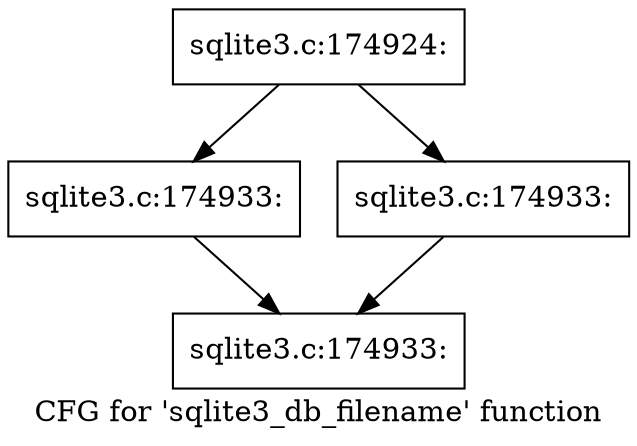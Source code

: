 digraph "CFG for 'sqlite3_db_filename' function" {
	label="CFG for 'sqlite3_db_filename' function";

	Node0x55c0f6b0f360 [shape=record,label="{sqlite3.c:174924:}"];
	Node0x55c0f6b0f360 -> Node0x55c0f5c87ae0;
	Node0x55c0f6b0f360 -> Node0x55c0f5c87b30;
	Node0x55c0f5c87ae0 [shape=record,label="{sqlite3.c:174933:}"];
	Node0x55c0f5c87ae0 -> Node0x55c0f5c87b80;
	Node0x55c0f5c87b30 [shape=record,label="{sqlite3.c:174933:}"];
	Node0x55c0f5c87b30 -> Node0x55c0f5c87b80;
	Node0x55c0f5c87b80 [shape=record,label="{sqlite3.c:174933:}"];
}
